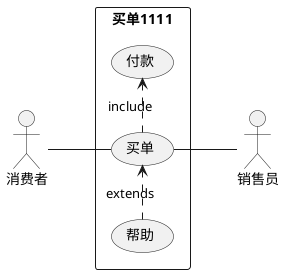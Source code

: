 @startuml
left to right direction
actor 消费者
actor 销售员
rectangle 买单1111 {
消费者 -- (买单)
(买单) .> (付款) : include
(帮助) .> (买单) : extends
(买单) -- 销售员
}
@enduml